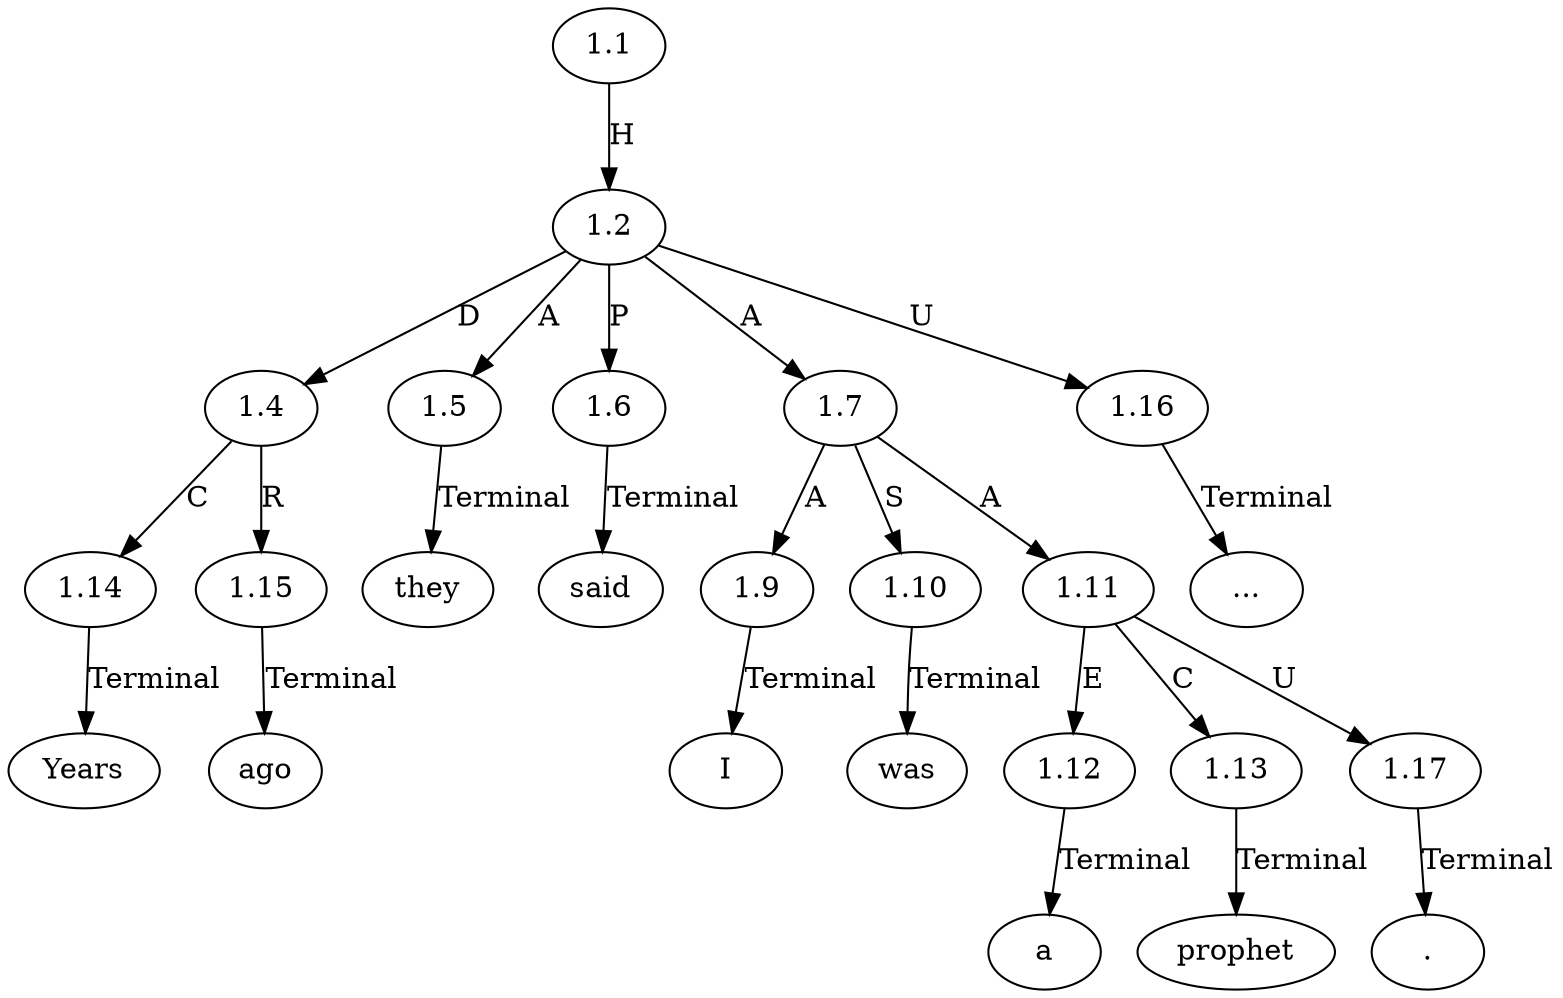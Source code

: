 // Graph
digraph {
	0.1 [label=Years ordering=out]
	0.10 [label="." ordering=out]
	0.2 [label=ago ordering=out]
	0.3 [label=they ordering=out]
	0.4 [label="..." ordering=out]
	0.5 [label=said ordering=out]
	0.6 [label=I ordering=out]
	0.7 [label=was ordering=out]
	0.8 [label=a ordering=out]
	0.9 [label=prophet ordering=out]
	1.1 [label=1.1 ordering=out]
	1.2 [label=1.2 ordering=out]
	1.4 [label=1.4 ordering=out]
	1.5 [label=1.5 ordering=out]
	1.6 [label=1.6 ordering=out]
	1.7 [label=1.7 ordering=out]
	1.9 [label=1.9 ordering=out]
	1.10 [label=1.10 ordering=out]
	1.11 [label=1.11 ordering=out]
	1.12 [label=1.12 ordering=out]
	1.13 [label=1.13 ordering=out]
	1.14 [label=1.14 ordering=out]
	1.15 [label=1.15 ordering=out]
	1.16 [label=1.16 ordering=out]
	1.17 [label=1.17 ordering=out]
	1.1 -> 1.2 [label=H ordering=out]
	1.2 -> 1.4 [label=D ordering=out]
	1.2 -> 1.5 [label=A ordering=out]
	1.2 -> 1.6 [label=P ordering=out]
	1.2 -> 1.7 [label=A ordering=out]
	1.2 -> 1.16 [label=U ordering=out]
	1.4 -> 1.14 [label=C ordering=out]
	1.4 -> 1.15 [label=R ordering=out]
	1.5 -> 0.3 [label=Terminal ordering=out]
	1.6 -> 0.5 [label=Terminal ordering=out]
	1.7 -> 1.9 [label=A ordering=out]
	1.7 -> 1.10 [label=S ordering=out]
	1.7 -> 1.11 [label=A ordering=out]
	1.9 -> 0.6 [label=Terminal ordering=out]
	1.10 -> 0.7 [label=Terminal ordering=out]
	1.11 -> 1.12 [label=E ordering=out]
	1.11 -> 1.13 [label=C ordering=out]
	1.11 -> 1.17 [label=U ordering=out]
	1.12 -> 0.8 [label=Terminal ordering=out]
	1.13 -> 0.9 [label=Terminal ordering=out]
	1.14 -> 0.1 [label=Terminal ordering=out]
	1.15 -> 0.2 [label=Terminal ordering=out]
	1.16 -> 0.4 [label=Terminal ordering=out]
	1.17 -> 0.10 [label=Terminal ordering=out]
}
